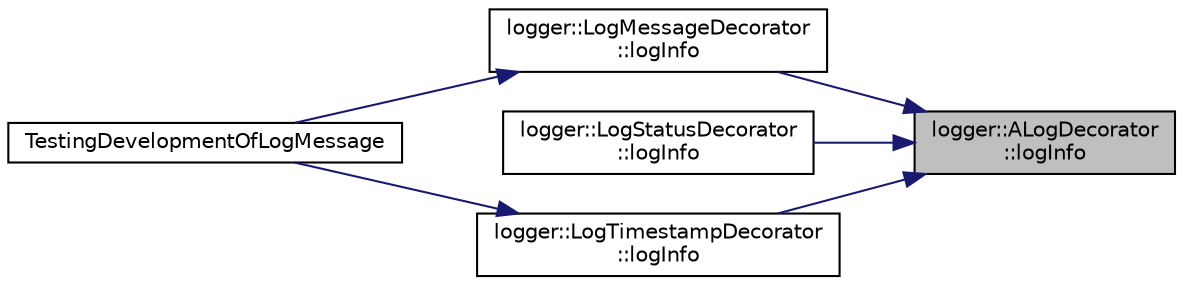 digraph "logger::ALogDecorator::logInfo"
{
 // LATEX_PDF_SIZE
  edge [fontname="Helvetica",fontsize="10",labelfontname="Helvetica",labelfontsize="10"];
  node [fontname="Helvetica",fontsize="10",shape=record];
  rankdir="RL";
  Node1 [label="logger::ALogDecorator\l::logInfo",height=0.2,width=0.4,color="black", fillcolor="grey75", style="filled", fontcolor="black",tooltip=" "];
  Node1 -> Node2 [dir="back",color="midnightblue",fontsize="10",style="solid",fontname="Helvetica"];
  Node2 [label="logger::LogMessageDecorator\l::logInfo",height=0.2,width=0.4,color="black", fillcolor="white", style="filled",URL="$classlogger_1_1_log_message_decorator.html#ae33e140756354426fc7fe33b7a0e100a",tooltip=" "];
  Node2 -> Node3 [dir="back",color="midnightblue",fontsize="10",style="solid",fontname="Helvetica"];
  Node3 [label="TestingDevelopmentOfLogMessage",height=0.2,width=0.4,color="black", fillcolor="white", style="filled",URL="$_c_s_e687___test_harness_8cpp.html#a1761b28b7b1271df593b71627487747d",tooltip=" "];
  Node1 -> Node4 [dir="back",color="midnightblue",fontsize="10",style="solid",fontname="Helvetica"];
  Node4 [label="logger::LogStatusDecorator\l::logInfo",height=0.2,width=0.4,color="black", fillcolor="white", style="filled",URL="$classlogger_1_1_log_status_decorator.html#ac16108895dd69a54fb8a96b0ac7186e4",tooltip=" "];
  Node1 -> Node5 [dir="back",color="midnightblue",fontsize="10",style="solid",fontname="Helvetica"];
  Node5 [label="logger::LogTimestampDecorator\l::logInfo",height=0.2,width=0.4,color="black", fillcolor="white", style="filled",URL="$classlogger_1_1_log_timestamp_decorator.html#adffd49b0dad89b43c5d730e71fa89eb0",tooltip=" "];
  Node5 -> Node3 [dir="back",color="midnightblue",fontsize="10",style="solid",fontname="Helvetica"];
}
